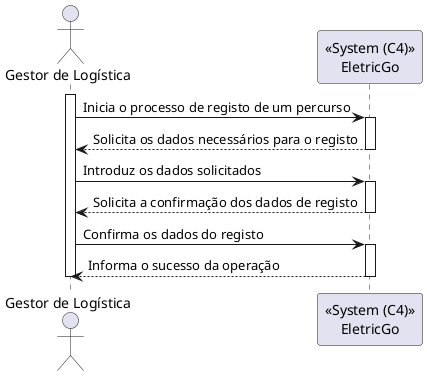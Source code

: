 ﻿@startuml

actor "Gestor de Logística" as gl

participant "<<System (C4)>>\nEletricGo" as c4

activate gl
gl -> c4: Inicia o processo de registo de um percurso
activate c4
c4 --> gl: Solicita os dados necessários para o registo
deactivate c4
gl -> c4 : Introduz os dados solicitados
activate c4
c4 --> gl : Solicita a confirmação dos dados de registo
deactivate c4
gl -> c4 : Confirma os dados do registo
activate c4
c4 --> gl : Informa o sucesso da operação
deactivate c4
deactivate gl


@enduml